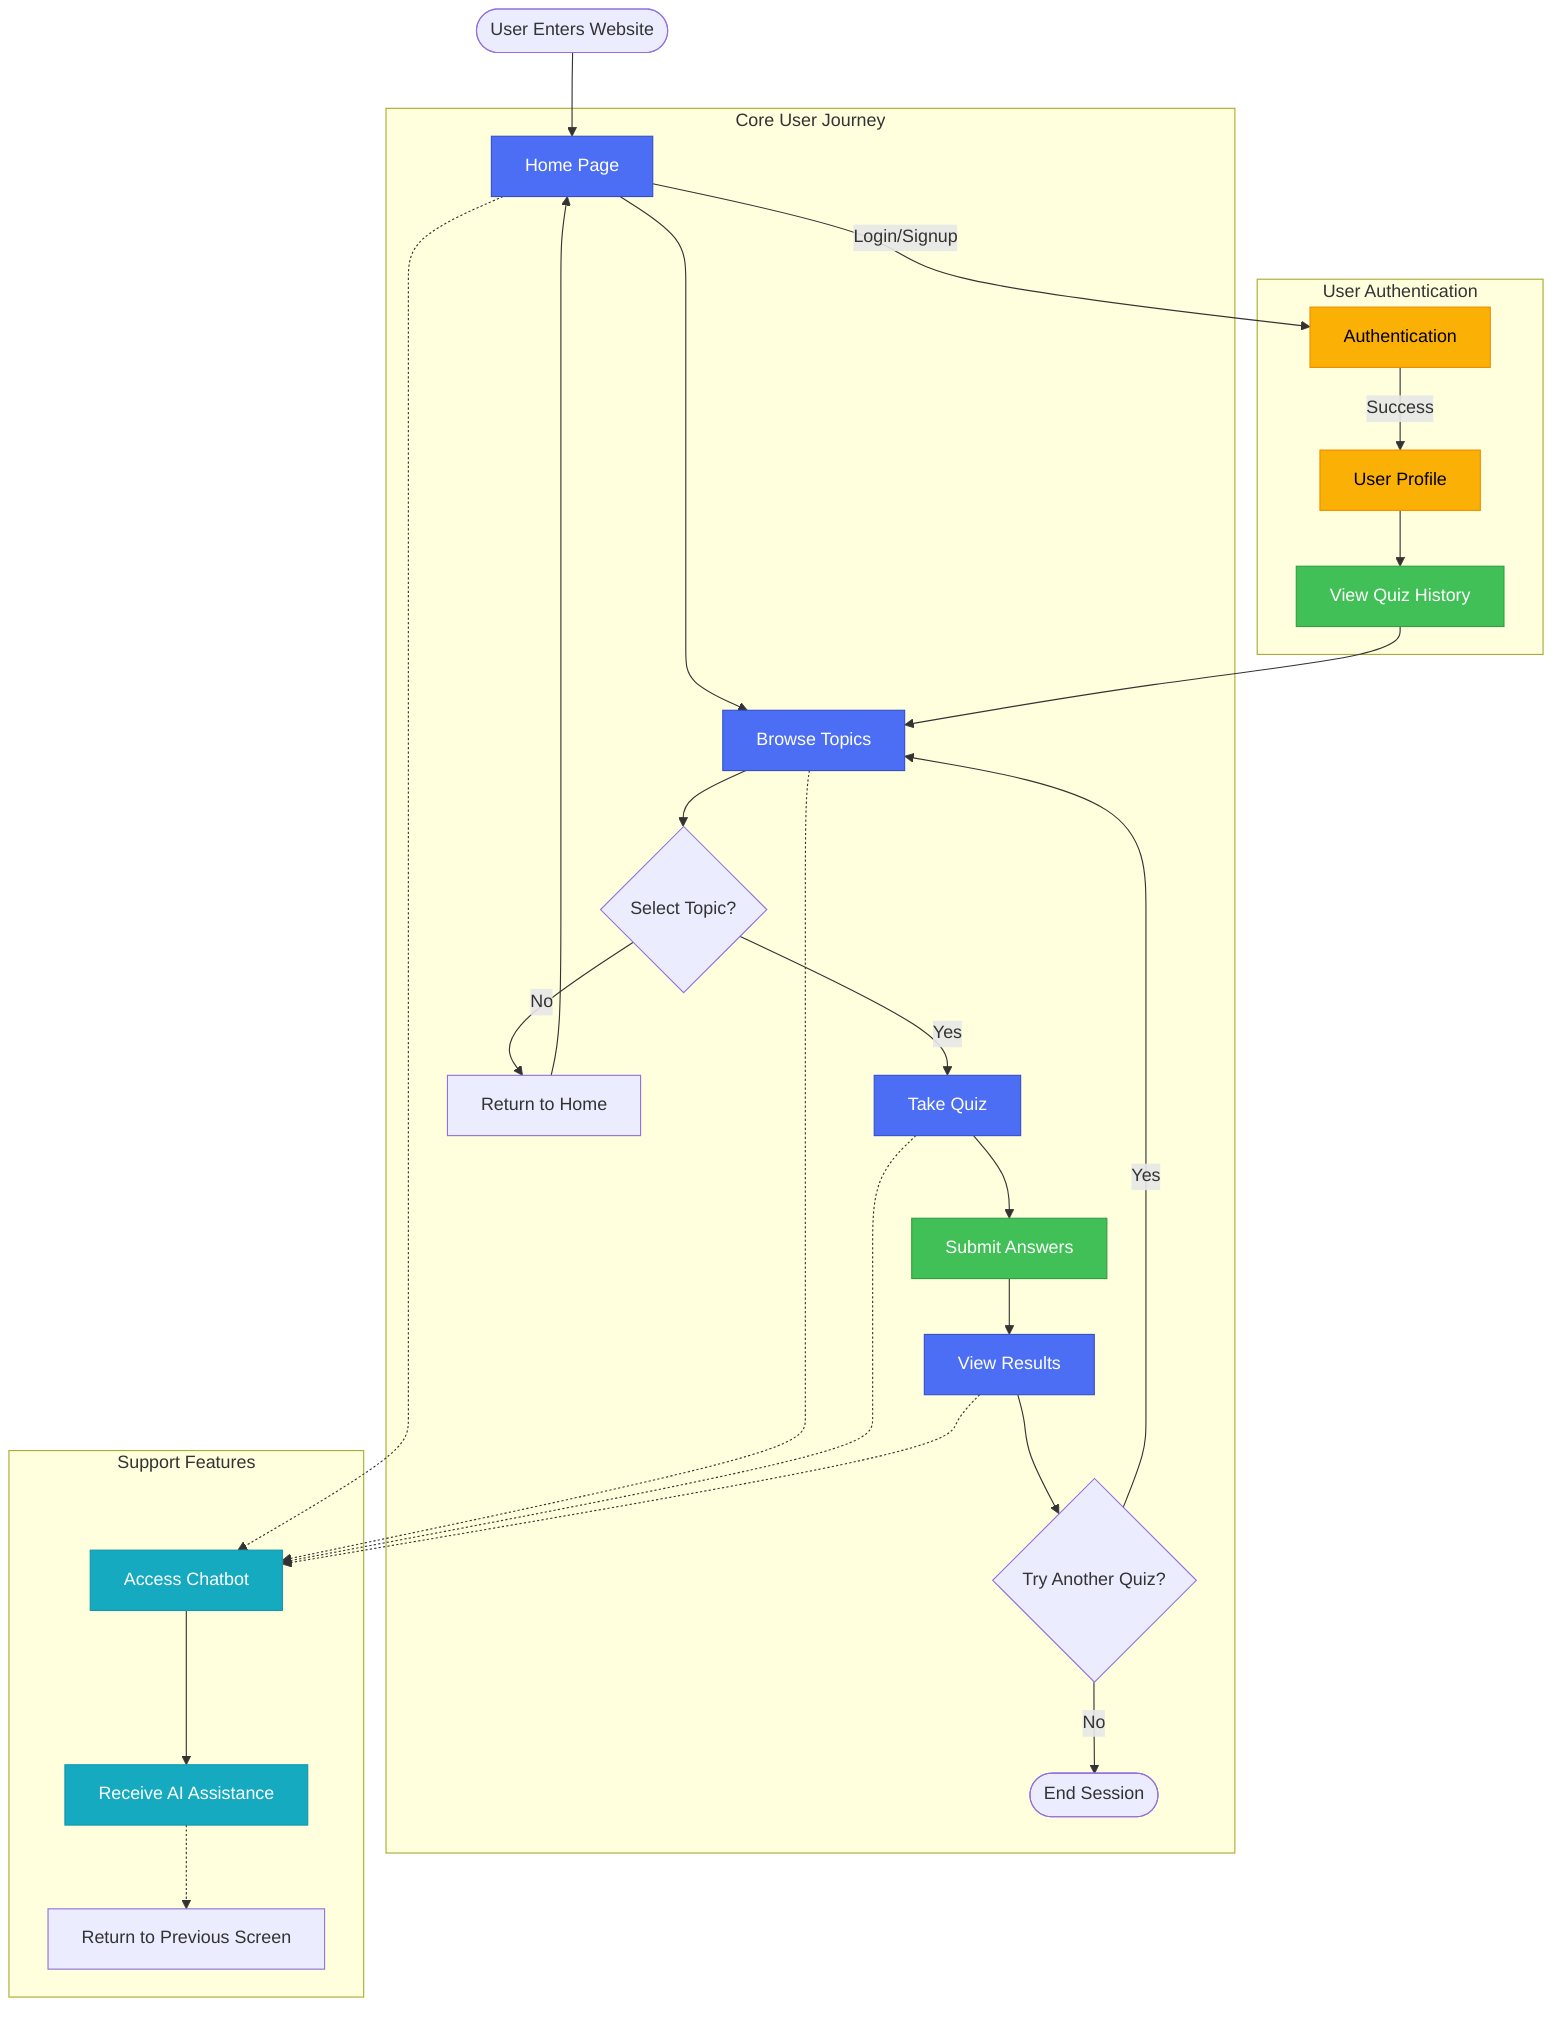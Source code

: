 flowchart TD
    Start([User Enters Website]) --> Home[Home Page]
    
    subgraph Core["Core User Journey"]
        Home --> Topics[Browse Topics]
        Topics --> SelectTopic{Select Topic?}
        SelectTopic -->|Yes| Quiz[Take Quiz]
        SelectTopic -->|No| BackToHome[Return to Home]
        BackToHome --> Home
        Quiz --> Submit[Submit Answers]
        Submit --> Results[View Results]
        Results --> NewQuiz{Try Another Quiz?}
        NewQuiz -->|Yes| Topics
        NewQuiz -->|No| Exit([End Session])
    end
    
    subgraph Support["Support Features"]
        Home -.-> ChatbotHelp[Access Chatbot]
        Topics -.-> ChatbotHelp
        Quiz -.-> ChatbotHelp
        Results -.-> ChatbotHelp
        ChatbotHelp --> GetAssistance[Receive AI Assistance]
        GetAssistance -.-> ReturnToFlow[Return to Previous Screen]
    end
    
    subgraph Auth["User Authentication"]
        Home -->|Login/Signup| AuthFlow[Authentication]
        AuthFlow -->|Success| Profile[User Profile]
        Profile --> ViewHistory[View Quiz History]
        ViewHistory --> Topics
    end
    
    %% Styling
    classDef primary fill:#4c6ef5,stroke:#364fc7,color:white
    classDef secondary fill:#fab005,stroke:#f08c00,color:black
    classDef success fill:#40c057,stroke:#2f9e44,color:white
    classDef info fill:#15aabf,stroke:#1098ad,color:white
    
    class Home,Topics,Quiz,Results primary
    class ChatbotHelp,GetAssistance info
    class AuthFlow,Profile secondary
    class Submit,ViewHistory success